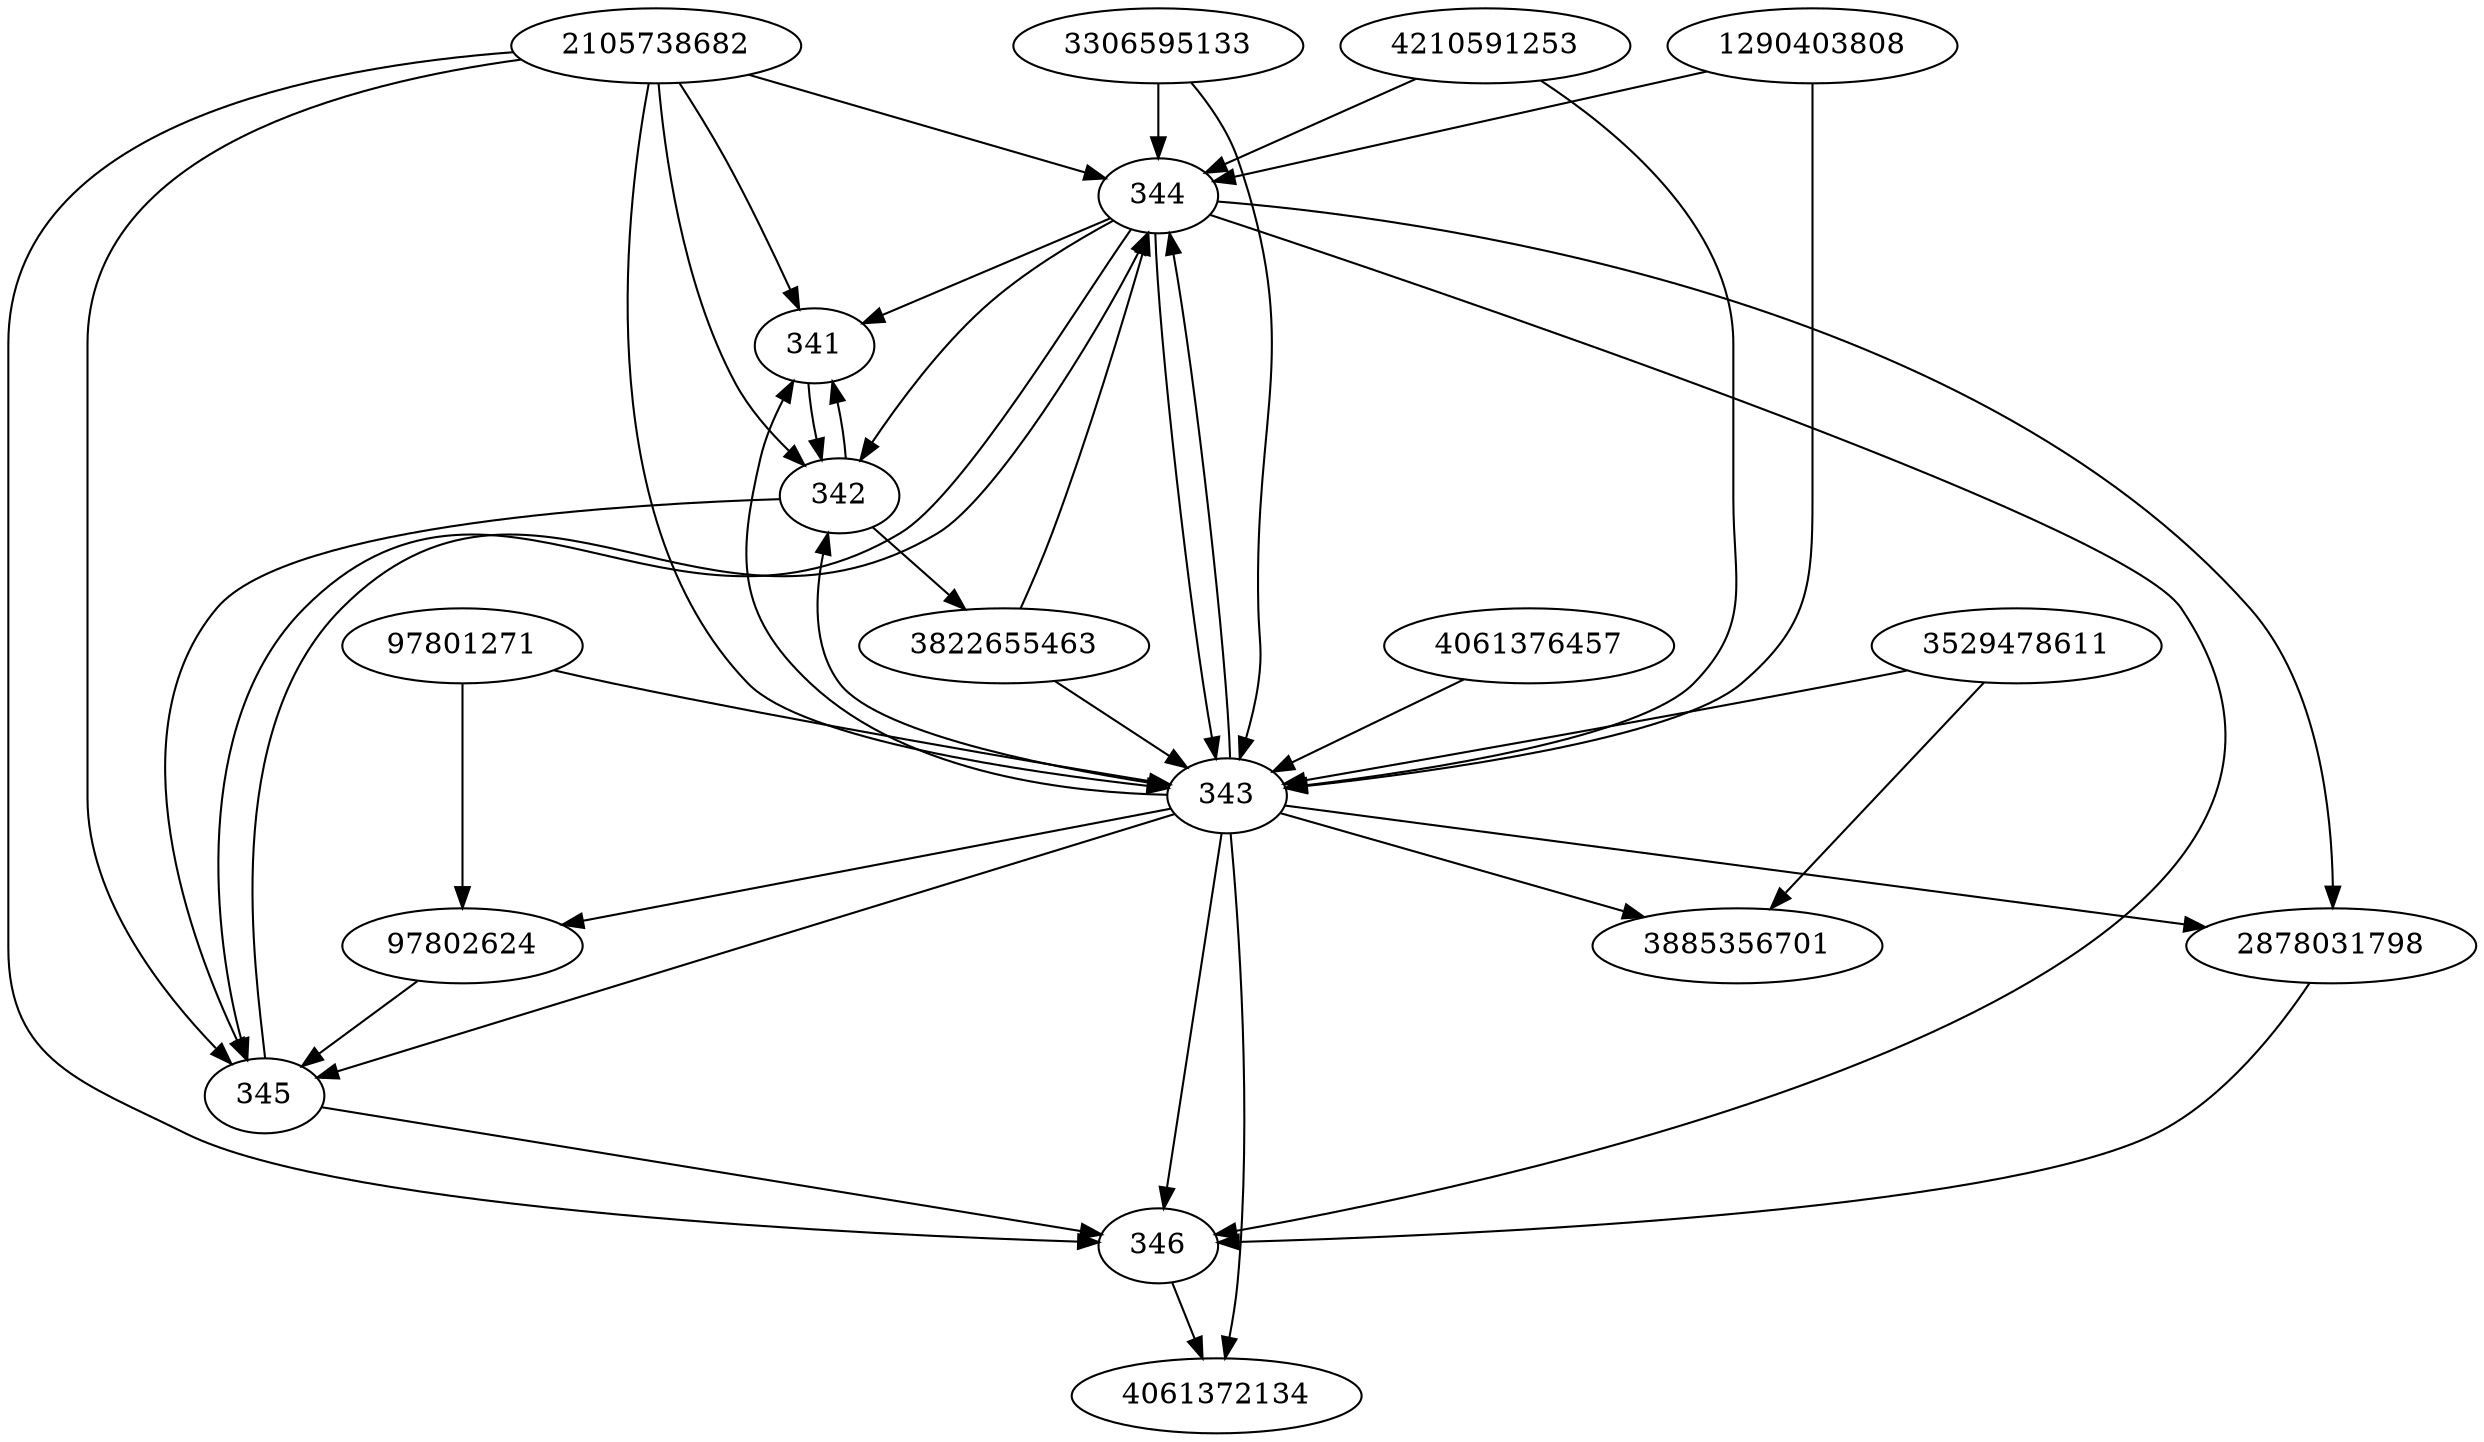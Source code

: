 strict digraph  {
1290403808;
97802624;
4061372134;
3822655463;
4061376457;
3306595133;
2105738682;
3529478611;
4210591253;
2878031798;
97801271;
344;
345;
346;
341;
342;
3885356701;
343;
1290403808 -> 343;
1290403808 -> 344;
97802624 -> 345;
3822655463 -> 343;
3822655463 -> 344;
4061376457 -> 343;
3306595133 -> 343;
3306595133 -> 344;
2105738682 -> 341;
2105738682 -> 342;
2105738682 -> 343;
2105738682 -> 344;
2105738682 -> 345;
2105738682 -> 346;
3529478611 -> 3885356701;
3529478611 -> 343;
4210591253 -> 343;
4210591253 -> 344;
2878031798 -> 346;
97801271 -> 97802624;
97801271 -> 343;
344 -> 345;
344 -> 341;
344 -> 2878031798;
344 -> 346;
344 -> 343;
344 -> 342;
345 -> 344;
345 -> 346;
346 -> 4061372134;
341 -> 342;
342 -> 345;
342 -> 3822655463;
342 -> 341;
343 -> 345;
343 -> 346;
343 -> 97802624;
343 -> 2878031798;
343 -> 341;
343 -> 4061372134;
343 -> 342;
343 -> 3885356701;
343 -> 344;
}
